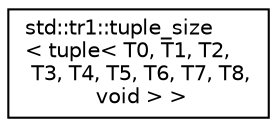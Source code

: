 digraph "类继承关系图"
{
  edge [fontname="Helvetica",fontsize="10",labelfontname="Helvetica",labelfontsize="10"];
  node [fontname="Helvetica",fontsize="10",shape=record];
  rankdir="LR";
  Node0 [label="std::tr1::tuple_size\l\< tuple\< T0, T1, T2,\l T3, T4, T5, T6, T7, T8,\l void \> \>",height=0.2,width=0.4,color="black", fillcolor="white", style="filled",URL="$structstd_1_1tr1_1_1tuple__size_3_01tuple_3_01_t0_00_01_t1_00_01_t2_00_01_t3_00_01_t4_00_01_t5_0ddcbca082516b2a77f5ddebf97e8e338.html"];
}
